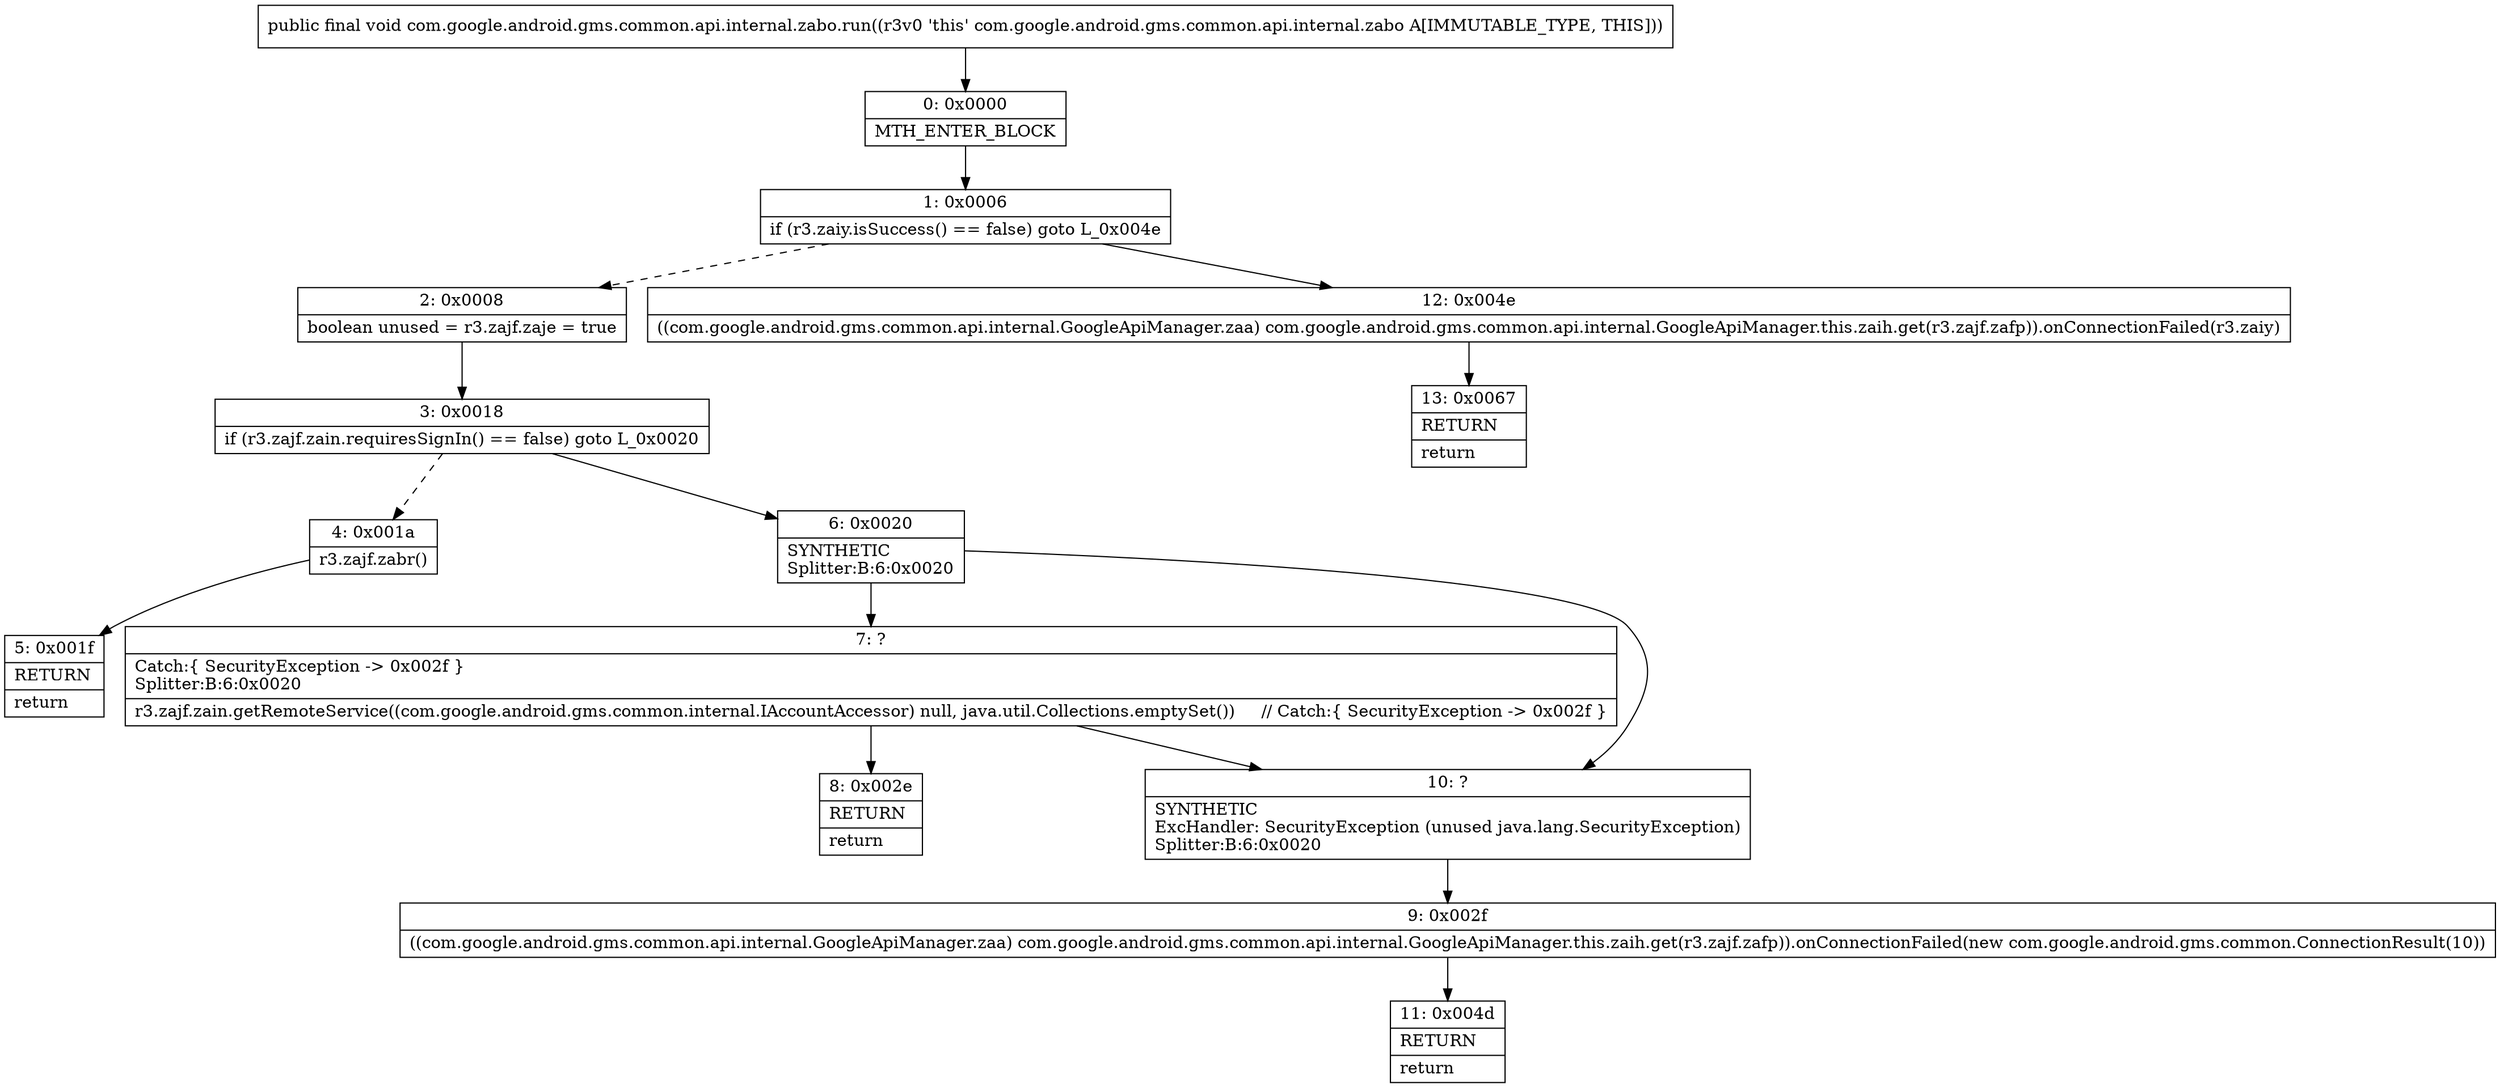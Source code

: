 digraph "CFG forcom.google.android.gms.common.api.internal.zabo.run()V" {
Node_0 [shape=record,label="{0\:\ 0x0000|MTH_ENTER_BLOCK\l}"];
Node_1 [shape=record,label="{1\:\ 0x0006|if (r3.zaiy.isSuccess() == false) goto L_0x004e\l}"];
Node_2 [shape=record,label="{2\:\ 0x0008|boolean unused = r3.zajf.zaje = true\l}"];
Node_3 [shape=record,label="{3\:\ 0x0018|if (r3.zajf.zain.requiresSignIn() == false) goto L_0x0020\l}"];
Node_4 [shape=record,label="{4\:\ 0x001a|r3.zajf.zabr()\l}"];
Node_5 [shape=record,label="{5\:\ 0x001f|RETURN\l|return\l}"];
Node_6 [shape=record,label="{6\:\ 0x0020|SYNTHETIC\lSplitter:B:6:0x0020\l}"];
Node_7 [shape=record,label="{7\:\ ?|Catch:\{ SecurityException \-\> 0x002f \}\lSplitter:B:6:0x0020\l|r3.zajf.zain.getRemoteService((com.google.android.gms.common.internal.IAccountAccessor) null, java.util.Collections.emptySet())     \/\/ Catch:\{ SecurityException \-\> 0x002f \}\l}"];
Node_8 [shape=record,label="{8\:\ 0x002e|RETURN\l|return\l}"];
Node_9 [shape=record,label="{9\:\ 0x002f|((com.google.android.gms.common.api.internal.GoogleApiManager.zaa) com.google.android.gms.common.api.internal.GoogleApiManager.this.zaih.get(r3.zajf.zafp)).onConnectionFailed(new com.google.android.gms.common.ConnectionResult(10))\l}"];
Node_10 [shape=record,label="{10\:\ ?|SYNTHETIC\lExcHandler: SecurityException (unused java.lang.SecurityException)\lSplitter:B:6:0x0020\l}"];
Node_11 [shape=record,label="{11\:\ 0x004d|RETURN\l|return\l}"];
Node_12 [shape=record,label="{12\:\ 0x004e|((com.google.android.gms.common.api.internal.GoogleApiManager.zaa) com.google.android.gms.common.api.internal.GoogleApiManager.this.zaih.get(r3.zajf.zafp)).onConnectionFailed(r3.zaiy)\l}"];
Node_13 [shape=record,label="{13\:\ 0x0067|RETURN\l|return\l}"];
MethodNode[shape=record,label="{public final void com.google.android.gms.common.api.internal.zabo.run((r3v0 'this' com.google.android.gms.common.api.internal.zabo A[IMMUTABLE_TYPE, THIS])) }"];
MethodNode -> Node_0;
Node_0 -> Node_1;
Node_1 -> Node_2[style=dashed];
Node_1 -> Node_12;
Node_2 -> Node_3;
Node_3 -> Node_4[style=dashed];
Node_3 -> Node_6;
Node_4 -> Node_5;
Node_6 -> Node_7;
Node_6 -> Node_10;
Node_7 -> Node_8;
Node_7 -> Node_10;
Node_9 -> Node_11;
Node_10 -> Node_9;
Node_12 -> Node_13;
}

